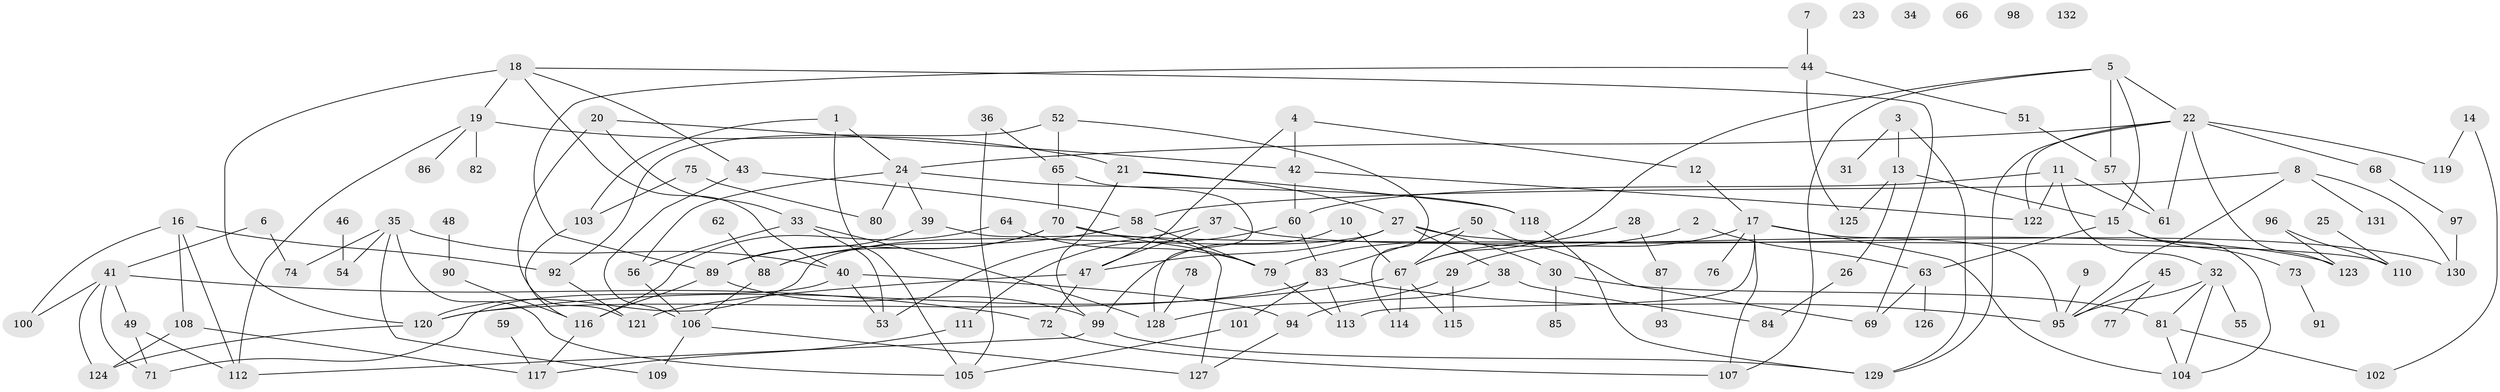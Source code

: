 // Generated by graph-tools (version 1.1) at 2025/33/03/09/25 02:33:49]
// undirected, 132 vertices, 195 edges
graph export_dot {
graph [start="1"]
  node [color=gray90,style=filled];
  1;
  2;
  3;
  4;
  5;
  6;
  7;
  8;
  9;
  10;
  11;
  12;
  13;
  14;
  15;
  16;
  17;
  18;
  19;
  20;
  21;
  22;
  23;
  24;
  25;
  26;
  27;
  28;
  29;
  30;
  31;
  32;
  33;
  34;
  35;
  36;
  37;
  38;
  39;
  40;
  41;
  42;
  43;
  44;
  45;
  46;
  47;
  48;
  49;
  50;
  51;
  52;
  53;
  54;
  55;
  56;
  57;
  58;
  59;
  60;
  61;
  62;
  63;
  64;
  65;
  66;
  67;
  68;
  69;
  70;
  71;
  72;
  73;
  74;
  75;
  76;
  77;
  78;
  79;
  80;
  81;
  82;
  83;
  84;
  85;
  86;
  87;
  88;
  89;
  90;
  91;
  92;
  93;
  94;
  95;
  96;
  97;
  98;
  99;
  100;
  101;
  102;
  103;
  104;
  105;
  106;
  107;
  108;
  109;
  110;
  111;
  112;
  113;
  114;
  115;
  116;
  117;
  118;
  119;
  120;
  121;
  122;
  123;
  124;
  125;
  126;
  127;
  128;
  129;
  130;
  131;
  132;
  1 -- 24;
  1 -- 103;
  1 -- 105;
  2 -- 63;
  2 -- 79;
  3 -- 13;
  3 -- 31;
  3 -- 129;
  4 -- 12;
  4 -- 42;
  4 -- 47;
  5 -- 15;
  5 -- 22;
  5 -- 57;
  5 -- 67;
  5 -- 107;
  6 -- 41;
  6 -- 74;
  7 -- 44;
  8 -- 58;
  8 -- 95;
  8 -- 130;
  8 -- 131;
  9 -- 95;
  10 -- 67;
  10 -- 99;
  11 -- 32;
  11 -- 60;
  11 -- 61;
  11 -- 122;
  12 -- 17;
  13 -- 15;
  13 -- 26;
  13 -- 125;
  14 -- 102;
  14 -- 119;
  15 -- 63;
  15 -- 73;
  15 -- 104;
  16 -- 92;
  16 -- 100;
  16 -- 108;
  16 -- 112;
  17 -- 29;
  17 -- 76;
  17 -- 95;
  17 -- 104;
  17 -- 107;
  17 -- 113;
  18 -- 19;
  18 -- 40;
  18 -- 43;
  18 -- 69;
  18 -- 120;
  19 -- 21;
  19 -- 82;
  19 -- 86;
  19 -- 112;
  20 -- 33;
  20 -- 42;
  20 -- 121;
  21 -- 27;
  21 -- 99;
  21 -- 118;
  22 -- 24;
  22 -- 61;
  22 -- 68;
  22 -- 119;
  22 -- 122;
  22 -- 123;
  22 -- 129;
  24 -- 39;
  24 -- 56;
  24 -- 80;
  24 -- 118;
  25 -- 110;
  26 -- 84;
  27 -- 30;
  27 -- 38;
  27 -- 47;
  27 -- 120;
  27 -- 130;
  28 -- 67;
  28 -- 87;
  29 -- 115;
  29 -- 128;
  30 -- 81;
  30 -- 85;
  32 -- 55;
  32 -- 81;
  32 -- 95;
  32 -- 104;
  33 -- 53;
  33 -- 56;
  33 -- 128;
  35 -- 40;
  35 -- 54;
  35 -- 74;
  35 -- 105;
  35 -- 109;
  36 -- 65;
  36 -- 105;
  37 -- 47;
  37 -- 53;
  37 -- 123;
  38 -- 84;
  38 -- 94;
  39 -- 89;
  39 -- 127;
  40 -- 53;
  40 -- 71;
  40 -- 94;
  41 -- 49;
  41 -- 71;
  41 -- 72;
  41 -- 100;
  41 -- 124;
  42 -- 60;
  42 -- 122;
  43 -- 58;
  43 -- 106;
  44 -- 51;
  44 -- 89;
  44 -- 125;
  45 -- 77;
  45 -- 95;
  46 -- 54;
  47 -- 72;
  47 -- 121;
  48 -- 90;
  49 -- 71;
  49 -- 112;
  50 -- 67;
  50 -- 69;
  50 -- 83;
  51 -- 57;
  52 -- 65;
  52 -- 92;
  52 -- 114;
  56 -- 106;
  57 -- 61;
  58 -- 79;
  58 -- 88;
  59 -- 117;
  60 -- 83;
  60 -- 111;
  62 -- 88;
  63 -- 69;
  63 -- 126;
  64 -- 79;
  64 -- 116;
  65 -- 70;
  65 -- 128;
  67 -- 114;
  67 -- 115;
  67 -- 120;
  68 -- 97;
  70 -- 79;
  70 -- 88;
  70 -- 89;
  70 -- 110;
  72 -- 107;
  73 -- 91;
  75 -- 80;
  75 -- 103;
  78 -- 128;
  79 -- 113;
  81 -- 102;
  81 -- 104;
  83 -- 95;
  83 -- 101;
  83 -- 113;
  83 -- 120;
  87 -- 93;
  88 -- 106;
  89 -- 99;
  89 -- 116;
  90 -- 116;
  92 -- 121;
  94 -- 127;
  96 -- 110;
  96 -- 123;
  97 -- 130;
  99 -- 112;
  99 -- 129;
  101 -- 105;
  103 -- 116;
  106 -- 109;
  106 -- 127;
  108 -- 117;
  108 -- 124;
  111 -- 117;
  116 -- 117;
  118 -- 129;
  120 -- 124;
}
